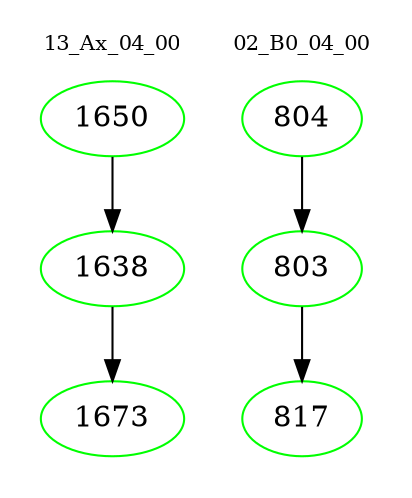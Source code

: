 digraph{
subgraph cluster_0 {
color = white
label = "13_Ax_04_00";
fontsize=10;
T0_1650 [label="1650", color="green"]
T0_1650 -> T0_1638 [color="black"]
T0_1638 [label="1638", color="green"]
T0_1638 -> T0_1673 [color="black"]
T0_1673 [label="1673", color="green"]
}
subgraph cluster_1 {
color = white
label = "02_B0_04_00";
fontsize=10;
T1_804 [label="804", color="green"]
T1_804 -> T1_803 [color="black"]
T1_803 [label="803", color="green"]
T1_803 -> T1_817 [color="black"]
T1_817 [label="817", color="green"]
}
}
